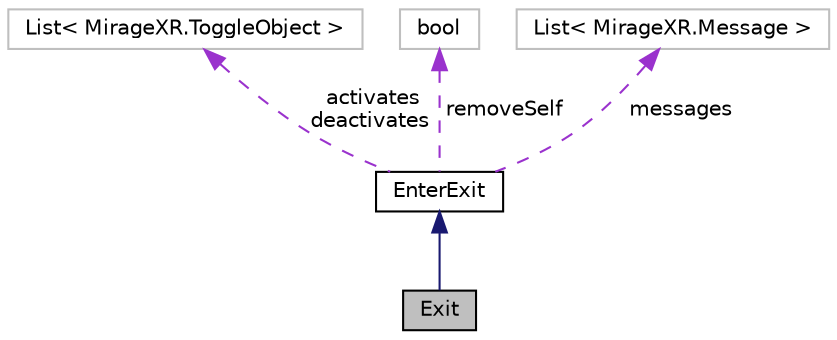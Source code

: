 digraph "Exit"
{
 // INTERACTIVE_SVG=YES
 // LATEX_PDF_SIZE
  edge [fontname="Helvetica",fontsize="10",labelfontname="Helvetica",labelfontsize="10"];
  node [fontname="Helvetica",fontsize="10",shape=record];
  Node1 [label="Exit",height=0.2,width=0.4,color="black", fillcolor="grey75", style="filled", fontcolor="black",tooltip=" "];
  Node2 -> Node1 [dir="back",color="midnightblue",fontsize="10",style="solid",fontname="Helvetica"];
  Node2 [label="EnterExit",height=0.2,width=0.4,color="black", fillcolor="white", style="filled",URL="$class_mirage_x_r_1_1_enter_exit.html",tooltip=" "];
  Node3 -> Node2 [dir="back",color="darkorchid3",fontsize="10",style="dashed",label=" activates\ndeactivates" ,fontname="Helvetica"];
  Node3 [label="List\< MirageXR.ToggleObject \>",height=0.2,width=0.4,color="grey75", fillcolor="white", style="filled",tooltip=" "];
  Node4 -> Node2 [dir="back",color="darkorchid3",fontsize="10",style="dashed",label=" removeSelf" ,fontname="Helvetica"];
  Node4 [label="bool",height=0.2,width=0.4,color="grey75", fillcolor="white", style="filled",tooltip=" "];
  Node5 -> Node2 [dir="back",color="darkorchid3",fontsize="10",style="dashed",label=" messages" ,fontname="Helvetica"];
  Node5 [label="List\< MirageXR.Message \>",height=0.2,width=0.4,color="grey75", fillcolor="white", style="filled",tooltip=" "];
}

